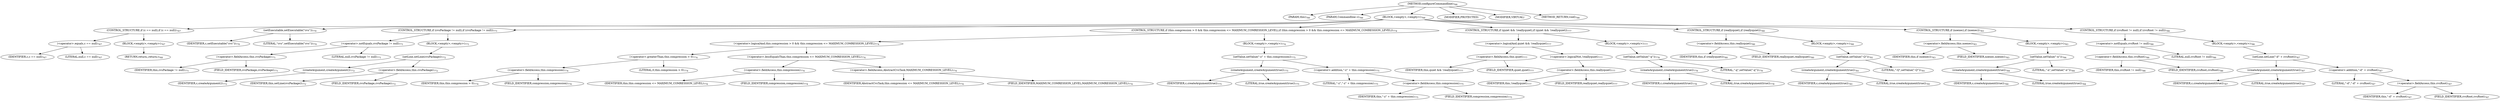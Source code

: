 digraph "configureCommandline" {  
"1333" [label = <(METHOD,configureCommandline)<SUB>766</SUB>> ]
"116" [label = <(PARAM,this)<SUB>766</SUB>> ]
"1334" [label = <(PARAM,Commandline c)<SUB>766</SUB>> ]
"1335" [label = <(BLOCK,&lt;empty&gt;,&lt;empty&gt;)<SUB>766</SUB>> ]
"1336" [label = <(CONTROL_STRUCTURE,if (c == null),if (c == null))<SUB>767</SUB>> ]
"1337" [label = <(&lt;operator&gt;.equals,c == null)<SUB>767</SUB>> ]
"1338" [label = <(IDENTIFIER,c,c == null)<SUB>767</SUB>> ]
"1339" [label = <(LITERAL,null,c == null)<SUB>767</SUB>> ]
"1340" [label = <(BLOCK,&lt;empty&gt;,&lt;empty&gt;)<SUB>767</SUB>> ]
"1341" [label = <(RETURN,return;,return;)<SUB>768</SUB>> ]
"1342" [label = <(setExecutable,setExecutable(&quot;cvs&quot;))<SUB>770</SUB>> ]
"1343" [label = <(IDENTIFIER,c,setExecutable(&quot;cvs&quot;))<SUB>770</SUB>> ]
"1344" [label = <(LITERAL,&quot;cvs&quot;,setExecutable(&quot;cvs&quot;))<SUB>770</SUB>> ]
"1345" [label = <(CONTROL_STRUCTURE,if (cvsPackage != null),if (cvsPackage != null))<SUB>771</SUB>> ]
"1346" [label = <(&lt;operator&gt;.notEquals,cvsPackage != null)<SUB>771</SUB>> ]
"1347" [label = <(&lt;operator&gt;.fieldAccess,this.cvsPackage)<SUB>771</SUB>> ]
"1348" [label = <(IDENTIFIER,this,cvsPackage != null)<SUB>771</SUB>> ]
"1349" [label = <(FIELD_IDENTIFIER,cvsPackage,cvsPackage)<SUB>771</SUB>> ]
"1350" [label = <(LITERAL,null,cvsPackage != null)<SUB>771</SUB>> ]
"1351" [label = <(BLOCK,&lt;empty&gt;,&lt;empty&gt;)<SUB>771</SUB>> ]
"1352" [label = <(setLine,setLine(cvsPackage))<SUB>772</SUB>> ]
"1353" [label = <(createArgument,createArgument())<SUB>772</SUB>> ]
"1354" [label = <(IDENTIFIER,c,createArgument())<SUB>772</SUB>> ]
"1355" [label = <(&lt;operator&gt;.fieldAccess,this.cvsPackage)<SUB>772</SUB>> ]
"1356" [label = <(IDENTIFIER,this,setLine(cvsPackage))<SUB>772</SUB>> ]
"1357" [label = <(FIELD_IDENTIFIER,cvsPackage,cvsPackage)<SUB>772</SUB>> ]
"1358" [label = <(CONTROL_STRUCTURE,if (this.compression &gt; 0 &amp;&amp; this.compression &lt;= MAXIMUM_COMRESSION_LEVEL),if (this.compression &gt; 0 &amp;&amp; this.compression &lt;= MAXIMUM_COMRESSION_LEVEL))<SUB>774</SUB>> ]
"1359" [label = <(&lt;operator&gt;.logicalAnd,this.compression &gt; 0 &amp;&amp; this.compression &lt;= MAXIMUM_COMRESSION_LEVEL)<SUB>774</SUB>> ]
"1360" [label = <(&lt;operator&gt;.greaterThan,this.compression &gt; 0)<SUB>774</SUB>> ]
"1361" [label = <(&lt;operator&gt;.fieldAccess,this.compression)<SUB>774</SUB>> ]
"115" [label = <(IDENTIFIER,this,this.compression &gt; 0)<SUB>774</SUB>> ]
"1362" [label = <(FIELD_IDENTIFIER,compression,compression)<SUB>774</SUB>> ]
"1363" [label = <(LITERAL,0,this.compression &gt; 0)<SUB>774</SUB>> ]
"1364" [label = <(&lt;operator&gt;.lessEqualsThan,this.compression &lt;= MAXIMUM_COMRESSION_LEVEL)<SUB>774</SUB>> ]
"1365" [label = <(&lt;operator&gt;.fieldAccess,this.compression)<SUB>774</SUB>> ]
"117" [label = <(IDENTIFIER,this,this.compression &lt;= MAXIMUM_COMRESSION_LEVEL)<SUB>774</SUB>> ]
"1366" [label = <(FIELD_IDENTIFIER,compression,compression)<SUB>774</SUB>> ]
"1367" [label = <(&lt;operator&gt;.fieldAccess,AbstractCvsTask.MAXIMUM_COMRESSION_LEVEL)<SUB>774</SUB>> ]
"1368" [label = <(IDENTIFIER,AbstractCvsTask,this.compression &lt;= MAXIMUM_COMRESSION_LEVEL)<SUB>774</SUB>> ]
"1369" [label = <(FIELD_IDENTIFIER,MAXIMUM_COMRESSION_LEVEL,MAXIMUM_COMRESSION_LEVEL)<SUB>774</SUB>> ]
"1370" [label = <(BLOCK,&lt;empty&gt;,&lt;empty&gt;)<SUB>774</SUB>> ]
"1371" [label = <(setValue,setValue(&quot;-z&quot; + this.compression))<SUB>775</SUB>> ]
"1372" [label = <(createArgument,createArgument(true))<SUB>775</SUB>> ]
"1373" [label = <(IDENTIFIER,c,createArgument(true))<SUB>775</SUB>> ]
"1374" [label = <(LITERAL,true,createArgument(true))<SUB>775</SUB>> ]
"1375" [label = <(&lt;operator&gt;.addition,&quot;-z&quot; + this.compression)<SUB>775</SUB>> ]
"1376" [label = <(LITERAL,&quot;-z&quot;,&quot;-z&quot; + this.compression)<SUB>775</SUB>> ]
"1377" [label = <(&lt;operator&gt;.fieldAccess,this.compression)<SUB>775</SUB>> ]
"118" [label = <(IDENTIFIER,this,&quot;-z&quot; + this.compression)<SUB>775</SUB>> ]
"1378" [label = <(FIELD_IDENTIFIER,compression,compression)<SUB>775</SUB>> ]
"1379" [label = <(CONTROL_STRUCTURE,if (quiet &amp;&amp; !reallyquiet),if (quiet &amp;&amp; !reallyquiet))<SUB>777</SUB>> ]
"1380" [label = <(&lt;operator&gt;.logicalAnd,quiet &amp;&amp; !reallyquiet)<SUB>777</SUB>> ]
"1381" [label = <(&lt;operator&gt;.fieldAccess,this.quiet)<SUB>777</SUB>> ]
"1382" [label = <(IDENTIFIER,this,quiet &amp;&amp; !reallyquiet)<SUB>777</SUB>> ]
"1383" [label = <(FIELD_IDENTIFIER,quiet,quiet)<SUB>777</SUB>> ]
"1384" [label = <(&lt;operator&gt;.logicalNot,!reallyquiet)<SUB>777</SUB>> ]
"1385" [label = <(&lt;operator&gt;.fieldAccess,this.reallyquiet)<SUB>777</SUB>> ]
"1386" [label = <(IDENTIFIER,this,!reallyquiet)<SUB>777</SUB>> ]
"1387" [label = <(FIELD_IDENTIFIER,reallyquiet,reallyquiet)<SUB>777</SUB>> ]
"1388" [label = <(BLOCK,&lt;empty&gt;,&lt;empty&gt;)<SUB>777</SUB>> ]
"1389" [label = <(setValue,setValue(&quot;-q&quot;))<SUB>778</SUB>> ]
"1390" [label = <(createArgument,createArgument(true))<SUB>778</SUB>> ]
"1391" [label = <(IDENTIFIER,c,createArgument(true))<SUB>778</SUB>> ]
"1392" [label = <(LITERAL,true,createArgument(true))<SUB>778</SUB>> ]
"1393" [label = <(LITERAL,&quot;-q&quot;,setValue(&quot;-q&quot;))<SUB>778</SUB>> ]
"1394" [label = <(CONTROL_STRUCTURE,if (reallyquiet),if (reallyquiet))<SUB>780</SUB>> ]
"1395" [label = <(&lt;operator&gt;.fieldAccess,this.reallyquiet)<SUB>780</SUB>> ]
"1396" [label = <(IDENTIFIER,this,if (reallyquiet))<SUB>780</SUB>> ]
"1397" [label = <(FIELD_IDENTIFIER,reallyquiet,reallyquiet)<SUB>780</SUB>> ]
"1398" [label = <(BLOCK,&lt;empty&gt;,&lt;empty&gt;)<SUB>780</SUB>> ]
"1399" [label = <(setValue,setValue(&quot;-Q&quot;))<SUB>781</SUB>> ]
"1400" [label = <(createArgument,createArgument(true))<SUB>781</SUB>> ]
"1401" [label = <(IDENTIFIER,c,createArgument(true))<SUB>781</SUB>> ]
"1402" [label = <(LITERAL,true,createArgument(true))<SUB>781</SUB>> ]
"1403" [label = <(LITERAL,&quot;-Q&quot;,setValue(&quot;-Q&quot;))<SUB>781</SUB>> ]
"1404" [label = <(CONTROL_STRUCTURE,if (noexec),if (noexec))<SUB>783</SUB>> ]
"1405" [label = <(&lt;operator&gt;.fieldAccess,this.noexec)<SUB>783</SUB>> ]
"1406" [label = <(IDENTIFIER,this,if (noexec))<SUB>783</SUB>> ]
"1407" [label = <(FIELD_IDENTIFIER,noexec,noexec)<SUB>783</SUB>> ]
"1408" [label = <(BLOCK,&lt;empty&gt;,&lt;empty&gt;)<SUB>783</SUB>> ]
"1409" [label = <(setValue,setValue(&quot;-n&quot;))<SUB>784</SUB>> ]
"1410" [label = <(createArgument,createArgument(true))<SUB>784</SUB>> ]
"1411" [label = <(IDENTIFIER,c,createArgument(true))<SUB>784</SUB>> ]
"1412" [label = <(LITERAL,true,createArgument(true))<SUB>784</SUB>> ]
"1413" [label = <(LITERAL,&quot;-n&quot;,setValue(&quot;-n&quot;))<SUB>784</SUB>> ]
"1414" [label = <(CONTROL_STRUCTURE,if (cvsRoot != null),if (cvsRoot != null))<SUB>786</SUB>> ]
"1415" [label = <(&lt;operator&gt;.notEquals,cvsRoot != null)<SUB>786</SUB>> ]
"1416" [label = <(&lt;operator&gt;.fieldAccess,this.cvsRoot)<SUB>786</SUB>> ]
"1417" [label = <(IDENTIFIER,this,cvsRoot != null)<SUB>786</SUB>> ]
"1418" [label = <(FIELD_IDENTIFIER,cvsRoot,cvsRoot)<SUB>786</SUB>> ]
"1419" [label = <(LITERAL,null,cvsRoot != null)<SUB>786</SUB>> ]
"1420" [label = <(BLOCK,&lt;empty&gt;,&lt;empty&gt;)<SUB>786</SUB>> ]
"1421" [label = <(setLine,setLine(&quot;-d&quot; + cvsRoot))<SUB>787</SUB>> ]
"1422" [label = <(createArgument,createArgument(true))<SUB>787</SUB>> ]
"1423" [label = <(IDENTIFIER,c,createArgument(true))<SUB>787</SUB>> ]
"1424" [label = <(LITERAL,true,createArgument(true))<SUB>787</SUB>> ]
"1425" [label = <(&lt;operator&gt;.addition,&quot;-d&quot; + cvsRoot)<SUB>787</SUB>> ]
"1426" [label = <(LITERAL,&quot;-d&quot;,&quot;-d&quot; + cvsRoot)<SUB>787</SUB>> ]
"1427" [label = <(&lt;operator&gt;.fieldAccess,this.cvsRoot)<SUB>787</SUB>> ]
"1428" [label = <(IDENTIFIER,this,&quot;-d&quot; + cvsRoot)<SUB>787</SUB>> ]
"1429" [label = <(FIELD_IDENTIFIER,cvsRoot,cvsRoot)<SUB>787</SUB>> ]
"1430" [label = <(MODIFIER,PROTECTED)> ]
"1431" [label = <(MODIFIER,VIRTUAL)> ]
"1432" [label = <(METHOD_RETURN,void)<SUB>766</SUB>> ]
  "1333" -> "116" 
  "1333" -> "1334" 
  "1333" -> "1335" 
  "1333" -> "1430" 
  "1333" -> "1431" 
  "1333" -> "1432" 
  "1335" -> "1336" 
  "1335" -> "1342" 
  "1335" -> "1345" 
  "1335" -> "1358" 
  "1335" -> "1379" 
  "1335" -> "1394" 
  "1335" -> "1404" 
  "1335" -> "1414" 
  "1336" -> "1337" 
  "1336" -> "1340" 
  "1337" -> "1338" 
  "1337" -> "1339" 
  "1340" -> "1341" 
  "1342" -> "1343" 
  "1342" -> "1344" 
  "1345" -> "1346" 
  "1345" -> "1351" 
  "1346" -> "1347" 
  "1346" -> "1350" 
  "1347" -> "1348" 
  "1347" -> "1349" 
  "1351" -> "1352" 
  "1352" -> "1353" 
  "1352" -> "1355" 
  "1353" -> "1354" 
  "1355" -> "1356" 
  "1355" -> "1357" 
  "1358" -> "1359" 
  "1358" -> "1370" 
  "1359" -> "1360" 
  "1359" -> "1364" 
  "1360" -> "1361" 
  "1360" -> "1363" 
  "1361" -> "115" 
  "1361" -> "1362" 
  "1364" -> "1365" 
  "1364" -> "1367" 
  "1365" -> "117" 
  "1365" -> "1366" 
  "1367" -> "1368" 
  "1367" -> "1369" 
  "1370" -> "1371" 
  "1371" -> "1372" 
  "1371" -> "1375" 
  "1372" -> "1373" 
  "1372" -> "1374" 
  "1375" -> "1376" 
  "1375" -> "1377" 
  "1377" -> "118" 
  "1377" -> "1378" 
  "1379" -> "1380" 
  "1379" -> "1388" 
  "1380" -> "1381" 
  "1380" -> "1384" 
  "1381" -> "1382" 
  "1381" -> "1383" 
  "1384" -> "1385" 
  "1385" -> "1386" 
  "1385" -> "1387" 
  "1388" -> "1389" 
  "1389" -> "1390" 
  "1389" -> "1393" 
  "1390" -> "1391" 
  "1390" -> "1392" 
  "1394" -> "1395" 
  "1394" -> "1398" 
  "1395" -> "1396" 
  "1395" -> "1397" 
  "1398" -> "1399" 
  "1399" -> "1400" 
  "1399" -> "1403" 
  "1400" -> "1401" 
  "1400" -> "1402" 
  "1404" -> "1405" 
  "1404" -> "1408" 
  "1405" -> "1406" 
  "1405" -> "1407" 
  "1408" -> "1409" 
  "1409" -> "1410" 
  "1409" -> "1413" 
  "1410" -> "1411" 
  "1410" -> "1412" 
  "1414" -> "1415" 
  "1414" -> "1420" 
  "1415" -> "1416" 
  "1415" -> "1419" 
  "1416" -> "1417" 
  "1416" -> "1418" 
  "1420" -> "1421" 
  "1421" -> "1422" 
  "1421" -> "1425" 
  "1422" -> "1423" 
  "1422" -> "1424" 
  "1425" -> "1426" 
  "1425" -> "1427" 
  "1427" -> "1428" 
  "1427" -> "1429" 
}
